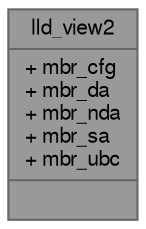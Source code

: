 digraph "lld_view2"
{
 // LATEX_PDF_SIZE
  bgcolor="transparent";
  edge [fontname=FreeSans,fontsize=10,labelfontname=FreeSans,labelfontsize=10];
  node [fontname=FreeSans,fontsize=10,shape=box,height=0.2,width=0.4];
  Node1 [shape=record,label="{lld_view2\n|+ mbr_cfg\l+ mbr_da\l+ mbr_nda\l+ mbr_sa\l+ mbr_ubc\l|}",height=0.2,width=0.4,color="gray40", fillcolor="grey60", style="filled", fontcolor="black",tooltip="Structure for storing parameters for DMA view2 that can be performed by the DMA Master transfer."];
}
